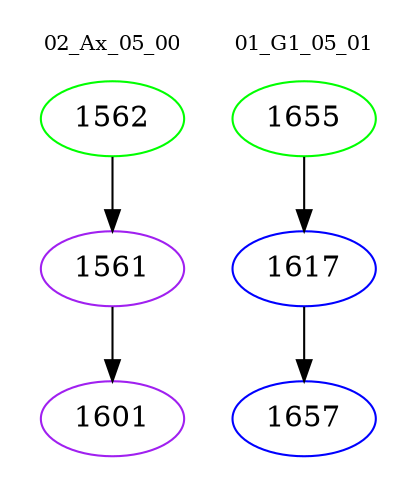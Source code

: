 digraph{
subgraph cluster_0 {
color = white
label = "02_Ax_05_00";
fontsize=10;
T0_1562 [label="1562", color="green"]
T0_1562 -> T0_1561 [color="black"]
T0_1561 [label="1561", color="purple"]
T0_1561 -> T0_1601 [color="black"]
T0_1601 [label="1601", color="purple"]
}
subgraph cluster_1 {
color = white
label = "01_G1_05_01";
fontsize=10;
T1_1655 [label="1655", color="green"]
T1_1655 -> T1_1617 [color="black"]
T1_1617 [label="1617", color="blue"]
T1_1617 -> T1_1657 [color="black"]
T1_1657 [label="1657", color="blue"]
}
}
